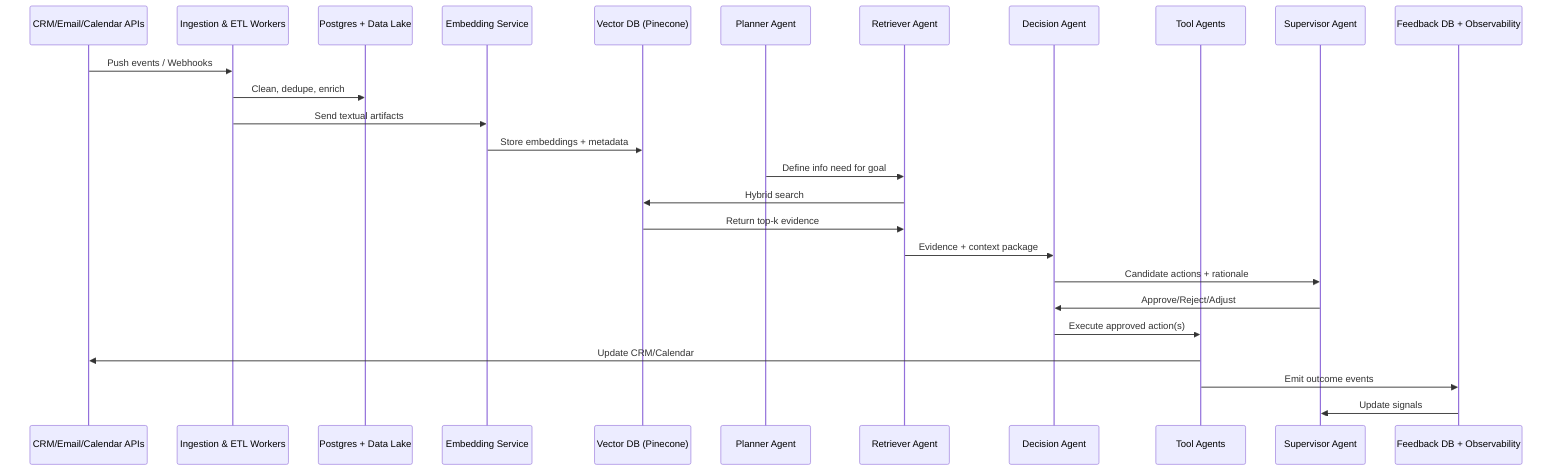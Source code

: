 %% Agentic GTM Platform - Sequence Diagram (Mermaid)
sequenceDiagram
    participant CRM as CRM/Email/Calendar APIs
    participant Ingest as Ingestion & ETL Workers
    participant Store as Postgres + Data Lake
    participant Embed as Embedding Service
    participant VDB as Vector DB (Pinecone)
    participant Planner as Planner Agent
    participant Retriever as Retriever Agent
    participant Decision as Decision Agent
    participant Tool as Tool Agents
    participant Supervisor as Supervisor Agent
    participant Feedback as Feedback DB + Observability

    CRM->>Ingest: Push events / Webhooks
    Ingest->>Store: Clean, dedupe, enrich
    Ingest->>Embed: Send textual artifacts
    Embed->>VDB: Store embeddings + metadata

    Planner->>Retriever: Define info need for goal
    Retriever->>VDB: Hybrid search
    VDB->>Retriever: Return top-k evidence
    Retriever->>Decision: Evidence + context package
    Decision->>Supervisor: Candidate actions + rationale
    Supervisor->>Decision: Approve/Reject/Adjust
    Decision->>Tool: Execute approved action(s)
    Tool->>CRM: Update CRM/Calendar
    Tool->>Feedback: Emit outcome events
    Feedback->>Supervisor: Update signals